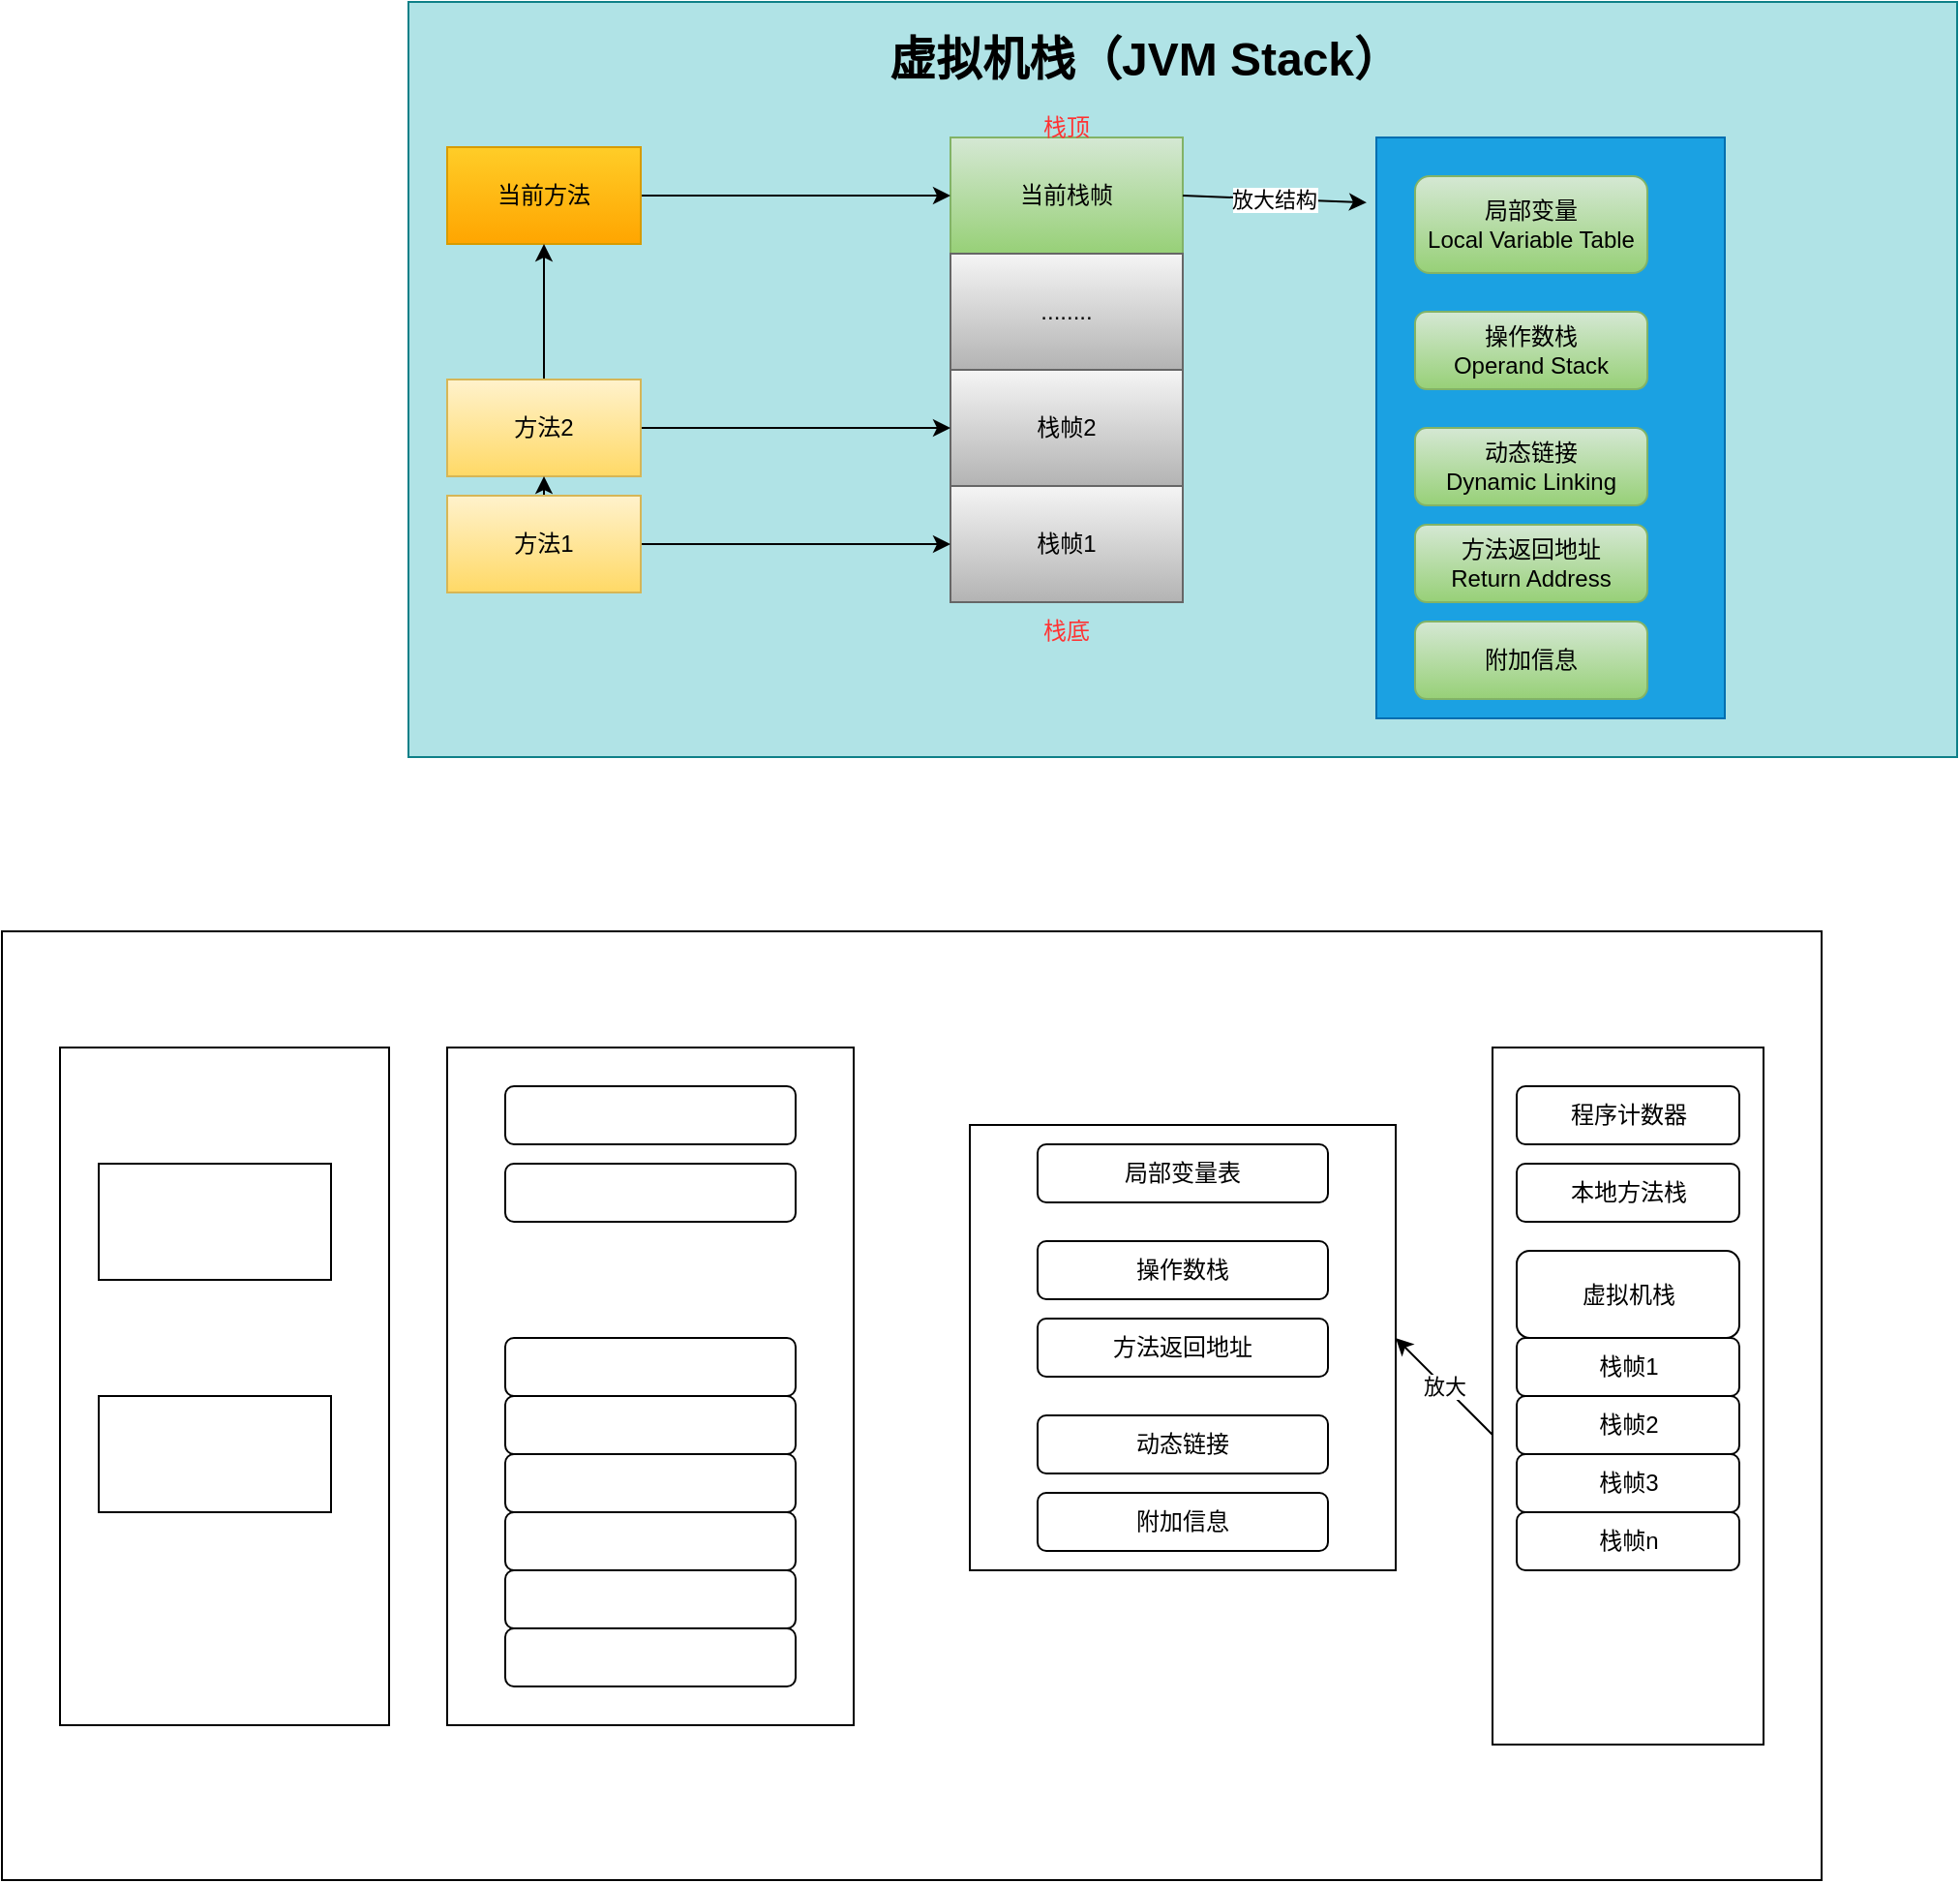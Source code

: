 <mxfile version="15.9.4" type="github">
  <diagram id="2agMQH7edlITYelNsUCE" name="第 1 页">
    <mxGraphModel dx="2249" dy="762" grid="1" gridSize="10" guides="1" tooltips="1" connect="1" arrows="1" fold="1" page="1" pageScale="1" pageWidth="827" pageHeight="1169" math="0" shadow="0">
      <root>
        <mxCell id="0" />
        <mxCell id="1" parent="0" />
        <mxCell id="tHqurKd3f86wDbEin29t-1" value="" style="rounded=0;whiteSpace=wrap;html=1;fillColor=#b0e3e6;strokeColor=#0e8088;" vertex="1" parent="1">
          <mxGeometry x="-100" y="80" width="800" height="390" as="geometry" />
        </mxCell>
        <mxCell id="tHqurKd3f86wDbEin29t-7" value="当前栈帧" style="rounded=0;whiteSpace=wrap;html=1;fillColor=#d5e8d4;gradientColor=#97d077;strokeColor=#82b366;" vertex="1" parent="1">
          <mxGeometry x="180" y="150" width="120" height="60" as="geometry" />
        </mxCell>
        <mxCell id="tHqurKd3f86wDbEin29t-8" value="........" style="rounded=0;whiteSpace=wrap;html=1;fillColor=#f5f5f5;gradientColor=#b3b3b3;strokeColor=#666666;" vertex="1" parent="1">
          <mxGeometry x="180" y="210" width="120" height="60" as="geometry" />
        </mxCell>
        <mxCell id="tHqurKd3f86wDbEin29t-9" value="栈帧2" style="rounded=0;whiteSpace=wrap;html=1;fillColor=#f5f5f5;gradientColor=#b3b3b3;strokeColor=#666666;" vertex="1" parent="1">
          <mxGeometry x="180" y="270" width="120" height="60" as="geometry" />
        </mxCell>
        <mxCell id="tHqurKd3f86wDbEin29t-10" value="栈帧1" style="rounded=0;whiteSpace=wrap;html=1;fillColor=#f5f5f5;gradientColor=#b3b3b3;strokeColor=#666666;" vertex="1" parent="1">
          <mxGeometry x="180" y="330" width="120" height="60" as="geometry" />
        </mxCell>
        <mxCell id="tHqurKd3f86wDbEin29t-11" value="" style="rounded=0;whiteSpace=wrap;html=1;fillColor=#1ba1e2;fontColor=#ffffff;strokeColor=#006EAF;" vertex="1" parent="1">
          <mxGeometry x="400" y="150" width="180" height="300" as="geometry" />
        </mxCell>
        <mxCell id="tHqurKd3f86wDbEin29t-12" value="局部变量&lt;br&gt;Local Variable Table" style="rounded=1;whiteSpace=wrap;html=1;fillColor=#d5e8d4;gradientColor=#97d077;strokeColor=#82b366;" vertex="1" parent="1">
          <mxGeometry x="420" y="170" width="120" height="50" as="geometry" />
        </mxCell>
        <mxCell id="tHqurKd3f86wDbEin29t-14" value="操作数栈&lt;br&gt;Operand Stack" style="rounded=1;whiteSpace=wrap;html=1;fillColor=#d5e8d4;gradientColor=#97d077;strokeColor=#82b366;" vertex="1" parent="1">
          <mxGeometry x="420" y="240" width="120" height="40" as="geometry" />
        </mxCell>
        <mxCell id="tHqurKd3f86wDbEin29t-15" value="动态链接&lt;br&gt;Dynamic Linking" style="rounded=1;whiteSpace=wrap;html=1;fillColor=#d5e8d4;gradientColor=#97d077;strokeColor=#82b366;" vertex="1" parent="1">
          <mxGeometry x="420" y="300" width="120" height="40" as="geometry" />
        </mxCell>
        <mxCell id="tHqurKd3f86wDbEin29t-16" value="方法返回地址&lt;br&gt;Return Address" style="rounded=1;whiteSpace=wrap;html=1;fillColor=#d5e8d4;gradientColor=#97d077;strokeColor=#82b366;" vertex="1" parent="1">
          <mxGeometry x="420" y="350" width="120" height="40" as="geometry" />
        </mxCell>
        <mxCell id="tHqurKd3f86wDbEin29t-18" value="虚拟机栈（JVM Stack）" style="text;strokeColor=none;fillColor=none;html=1;fontSize=24;fontStyle=1;verticalAlign=middle;align=center;" vertex="1" parent="1">
          <mxGeometry x="230" y="90" width="100" height="40" as="geometry" />
        </mxCell>
        <mxCell id="tHqurKd3f86wDbEin29t-19" value="放大结构" style="endArrow=classic;html=1;rounded=0;fontColor=#000000;entryX=-0.028;entryY=0.112;entryDx=0;entryDy=0;entryPerimeter=0;" edge="1" parent="1" target="tHqurKd3f86wDbEin29t-11">
          <mxGeometry width="50" height="50" relative="1" as="geometry">
            <mxPoint x="300" y="180" as="sourcePoint" />
            <mxPoint x="350" y="130" as="targetPoint" />
          </mxGeometry>
        </mxCell>
        <mxCell id="tHqurKd3f86wDbEin29t-20" value="附加信息" style="rounded=1;whiteSpace=wrap;html=1;fillColor=#d5e8d4;strokeColor=#82b366;gradientColor=#97d077;" vertex="1" parent="1">
          <mxGeometry x="420" y="400" width="120" height="40" as="geometry" />
        </mxCell>
        <mxCell id="tHqurKd3f86wDbEin29t-21" value="&lt;font color=&quot;#ff3333&quot;&gt;栈底&lt;/font&gt;" style="text;html=1;strokeColor=none;fillColor=none;align=center;verticalAlign=middle;whiteSpace=wrap;rounded=0;fontColor=#000000;" vertex="1" parent="1">
          <mxGeometry x="210" y="390" width="60" height="30" as="geometry" />
        </mxCell>
        <mxCell id="tHqurKd3f86wDbEin29t-22" value="栈顶" style="text;html=1;strokeColor=none;fillColor=none;align=center;verticalAlign=middle;whiteSpace=wrap;rounded=0;fontColor=#FF3333;" vertex="1" parent="1">
          <mxGeometry x="210" y="130" width="60" height="30" as="geometry" />
        </mxCell>
        <mxCell id="tHqurKd3f86wDbEin29t-30" style="edgeStyle=orthogonalEdgeStyle;rounded=0;orthogonalLoop=1;jettySize=auto;html=1;exitX=1;exitY=0.5;exitDx=0;exitDy=0;entryX=0;entryY=0.5;entryDx=0;entryDy=0;fontColor=#000000;" edge="1" parent="1" source="tHqurKd3f86wDbEin29t-23" target="tHqurKd3f86wDbEin29t-7">
          <mxGeometry relative="1" as="geometry" />
        </mxCell>
        <mxCell id="tHqurKd3f86wDbEin29t-23" value="&lt;font color=&quot;#000000&quot;&gt;当前方法&lt;/font&gt;" style="rounded=0;whiteSpace=wrap;html=1;fillColor=#ffcd28;gradientColor=#ffa500;strokeColor=#d79b00;" vertex="1" parent="1">
          <mxGeometry x="-80" y="155" width="100" height="50" as="geometry" />
        </mxCell>
        <mxCell id="tHqurKd3f86wDbEin29t-29" style="edgeStyle=orthogonalEdgeStyle;rounded=0;orthogonalLoop=1;jettySize=auto;html=1;exitX=0.5;exitY=0;exitDx=0;exitDy=0;fontColor=#000000;" edge="1" parent="1" source="tHqurKd3f86wDbEin29t-26" target="tHqurKd3f86wDbEin29t-23">
          <mxGeometry relative="1" as="geometry" />
        </mxCell>
        <mxCell id="tHqurKd3f86wDbEin29t-31" style="edgeStyle=orthogonalEdgeStyle;rounded=0;orthogonalLoop=1;jettySize=auto;html=1;exitX=1;exitY=0.5;exitDx=0;exitDy=0;fontColor=#000000;" edge="1" parent="1" source="tHqurKd3f86wDbEin29t-26" target="tHqurKd3f86wDbEin29t-9">
          <mxGeometry relative="1" as="geometry" />
        </mxCell>
        <mxCell id="tHqurKd3f86wDbEin29t-26" value="&lt;font color=&quot;#000000&quot;&gt;方法2&lt;/font&gt;" style="rounded=0;whiteSpace=wrap;html=1;fillColor=#fff2cc;gradientColor=#ffd966;strokeColor=#d6b656;" vertex="1" parent="1">
          <mxGeometry x="-80" y="275" width="100" height="50" as="geometry" />
        </mxCell>
        <mxCell id="tHqurKd3f86wDbEin29t-28" style="edgeStyle=orthogonalEdgeStyle;rounded=0;orthogonalLoop=1;jettySize=auto;html=1;exitX=0.5;exitY=0;exitDx=0;exitDy=0;entryX=0.5;entryY=1;entryDx=0;entryDy=0;fontColor=#000000;" edge="1" parent="1" source="tHqurKd3f86wDbEin29t-27" target="tHqurKd3f86wDbEin29t-26">
          <mxGeometry relative="1" as="geometry" />
        </mxCell>
        <mxCell id="tHqurKd3f86wDbEin29t-32" style="edgeStyle=orthogonalEdgeStyle;rounded=0;orthogonalLoop=1;jettySize=auto;html=1;exitX=1;exitY=0.5;exitDx=0;exitDy=0;fontColor=#000000;" edge="1" parent="1" source="tHqurKd3f86wDbEin29t-27" target="tHqurKd3f86wDbEin29t-10">
          <mxGeometry relative="1" as="geometry" />
        </mxCell>
        <mxCell id="tHqurKd3f86wDbEin29t-27" value="&lt;font color=&quot;#000000&quot;&gt;方法1&lt;/font&gt;" style="rounded=0;whiteSpace=wrap;html=1;fillColor=#fff2cc;gradientColor=#ffd966;strokeColor=#d6b656;" vertex="1" parent="1">
          <mxGeometry x="-80" y="335" width="100" height="50" as="geometry" />
        </mxCell>
        <mxCell id="tHqurKd3f86wDbEin29t-33" value="" style="rounded=0;whiteSpace=wrap;html=1;fontColor=#000000;" vertex="1" parent="1">
          <mxGeometry x="-310" y="560" width="940" height="490" as="geometry" />
        </mxCell>
        <mxCell id="tHqurKd3f86wDbEin29t-34" value="" style="rounded=0;whiteSpace=wrap;html=1;fontColor=#000000;" vertex="1" parent="1">
          <mxGeometry x="-280" y="620" width="170" height="350" as="geometry" />
        </mxCell>
        <mxCell id="tHqurKd3f86wDbEin29t-35" value="" style="rounded=0;whiteSpace=wrap;html=1;fontColor=#000000;" vertex="1" parent="1">
          <mxGeometry x="-260" y="680" width="120" height="60" as="geometry" />
        </mxCell>
        <mxCell id="tHqurKd3f86wDbEin29t-36" value="" style="rounded=0;whiteSpace=wrap;html=1;fontColor=#000000;" vertex="1" parent="1">
          <mxGeometry x="-260" y="800" width="120" height="60" as="geometry" />
        </mxCell>
        <mxCell id="tHqurKd3f86wDbEin29t-37" value="" style="rounded=0;whiteSpace=wrap;html=1;fontColor=#000000;" vertex="1" parent="1">
          <mxGeometry x="-80" y="620" width="210" height="350" as="geometry" />
        </mxCell>
        <mxCell id="tHqurKd3f86wDbEin29t-38" value="" style="rounded=0;whiteSpace=wrap;html=1;fontColor=#000000;" vertex="1" parent="1">
          <mxGeometry x="190" y="660" width="220" height="230" as="geometry" />
        </mxCell>
        <mxCell id="tHqurKd3f86wDbEin29t-39" value="" style="rounded=0;whiteSpace=wrap;html=1;fontColor=#000000;" vertex="1" parent="1">
          <mxGeometry x="460" y="620" width="140" height="360" as="geometry" />
        </mxCell>
        <mxCell id="tHqurKd3f86wDbEin29t-40" value="" style="rounded=1;whiteSpace=wrap;html=1;fontColor=#000000;" vertex="1" parent="1">
          <mxGeometry x="-50" y="640" width="150" height="30" as="geometry" />
        </mxCell>
        <mxCell id="tHqurKd3f86wDbEin29t-41" value="" style="rounded=1;whiteSpace=wrap;html=1;fontColor=#000000;" vertex="1" parent="1">
          <mxGeometry x="-50" y="680" width="150" height="30" as="geometry" />
        </mxCell>
        <mxCell id="tHqurKd3f86wDbEin29t-42" value="" style="rounded=1;whiteSpace=wrap;html=1;fontColor=#000000;" vertex="1" parent="1">
          <mxGeometry x="-50" y="770" width="150" height="30" as="geometry" />
        </mxCell>
        <mxCell id="tHqurKd3f86wDbEin29t-43" value="" style="rounded=1;whiteSpace=wrap;html=1;fontColor=#000000;" vertex="1" parent="1">
          <mxGeometry x="-50" y="800" width="150" height="30" as="geometry" />
        </mxCell>
        <mxCell id="tHqurKd3f86wDbEin29t-44" value="" style="rounded=1;whiteSpace=wrap;html=1;fontColor=#000000;" vertex="1" parent="1">
          <mxGeometry x="-50" y="830" width="150" height="30" as="geometry" />
        </mxCell>
        <mxCell id="tHqurKd3f86wDbEin29t-45" value="" style="rounded=1;whiteSpace=wrap;html=1;fontColor=#000000;" vertex="1" parent="1">
          <mxGeometry x="-50" y="860" width="150" height="30" as="geometry" />
        </mxCell>
        <mxCell id="tHqurKd3f86wDbEin29t-46" value="" style="rounded=1;whiteSpace=wrap;html=1;fontColor=#000000;" vertex="1" parent="1">
          <mxGeometry x="-50" y="890" width="150" height="30" as="geometry" />
        </mxCell>
        <mxCell id="tHqurKd3f86wDbEin29t-47" value="" style="rounded=1;whiteSpace=wrap;html=1;fontColor=#000000;" vertex="1" parent="1">
          <mxGeometry x="-50" y="920" width="150" height="30" as="geometry" />
        </mxCell>
        <mxCell id="tHqurKd3f86wDbEin29t-48" value="局部变量表" style="rounded=1;whiteSpace=wrap;html=1;fontColor=#000000;" vertex="1" parent="1">
          <mxGeometry x="225" y="670" width="150" height="30" as="geometry" />
        </mxCell>
        <mxCell id="tHqurKd3f86wDbEin29t-49" value="操作数栈" style="rounded=1;whiteSpace=wrap;html=1;fontColor=#000000;" vertex="1" parent="1">
          <mxGeometry x="225" y="720" width="150" height="30" as="geometry" />
        </mxCell>
        <mxCell id="tHqurKd3f86wDbEin29t-50" value="方法返回地址" style="rounded=1;whiteSpace=wrap;html=1;fontColor=#000000;" vertex="1" parent="1">
          <mxGeometry x="225" y="760" width="150" height="30" as="geometry" />
        </mxCell>
        <mxCell id="tHqurKd3f86wDbEin29t-51" value="动态链接" style="rounded=1;whiteSpace=wrap;html=1;fontColor=#000000;" vertex="1" parent="1">
          <mxGeometry x="225" y="810" width="150" height="30" as="geometry" />
        </mxCell>
        <mxCell id="tHqurKd3f86wDbEin29t-52" value="附加信息" style="rounded=1;whiteSpace=wrap;html=1;fontColor=#000000;" vertex="1" parent="1">
          <mxGeometry x="225" y="850" width="150" height="30" as="geometry" />
        </mxCell>
        <mxCell id="tHqurKd3f86wDbEin29t-53" value="程序计数器" style="rounded=1;whiteSpace=wrap;html=1;fontColor=#000000;" vertex="1" parent="1">
          <mxGeometry x="472.5" y="640" width="115" height="30" as="geometry" />
        </mxCell>
        <mxCell id="tHqurKd3f86wDbEin29t-54" value="本地方法栈" style="rounded=1;whiteSpace=wrap;html=1;fontColor=#000000;" vertex="1" parent="1">
          <mxGeometry x="472.5" y="680" width="115" height="30" as="geometry" />
        </mxCell>
        <mxCell id="tHqurKd3f86wDbEin29t-55" value="虚拟机栈" style="rounded=1;whiteSpace=wrap;html=1;fontColor=#000000;" vertex="1" parent="1">
          <mxGeometry x="472.5" y="725" width="115" height="45" as="geometry" />
        </mxCell>
        <mxCell id="tHqurKd3f86wDbEin29t-56" value="栈帧1" style="rounded=1;whiteSpace=wrap;html=1;fontColor=#000000;" vertex="1" parent="1">
          <mxGeometry x="472.5" y="770" width="115" height="30" as="geometry" />
        </mxCell>
        <mxCell id="tHqurKd3f86wDbEin29t-57" value="栈帧2" style="rounded=1;whiteSpace=wrap;html=1;fontColor=#000000;" vertex="1" parent="1">
          <mxGeometry x="472.5" y="800" width="115" height="30" as="geometry" />
        </mxCell>
        <mxCell id="tHqurKd3f86wDbEin29t-58" value="栈帧3" style="rounded=1;whiteSpace=wrap;html=1;fontColor=#000000;" vertex="1" parent="1">
          <mxGeometry x="472.5" y="830" width="115" height="30" as="geometry" />
        </mxCell>
        <mxCell id="tHqurKd3f86wDbEin29t-59" value="栈帧n" style="rounded=1;whiteSpace=wrap;html=1;fontColor=#000000;" vertex="1" parent="1">
          <mxGeometry x="472.5" y="860" width="115" height="30" as="geometry" />
        </mxCell>
        <mxCell id="tHqurKd3f86wDbEin29t-63" value="放大" style="endArrow=classic;html=1;rounded=0;fontColor=#000000;" edge="1" parent="1">
          <mxGeometry width="50" height="50" relative="1" as="geometry">
            <mxPoint x="460" y="820" as="sourcePoint" />
            <mxPoint x="410" y="770" as="targetPoint" />
            <Array as="points">
              <mxPoint x="440" y="800" />
            </Array>
          </mxGeometry>
        </mxCell>
      </root>
    </mxGraphModel>
  </diagram>
</mxfile>
